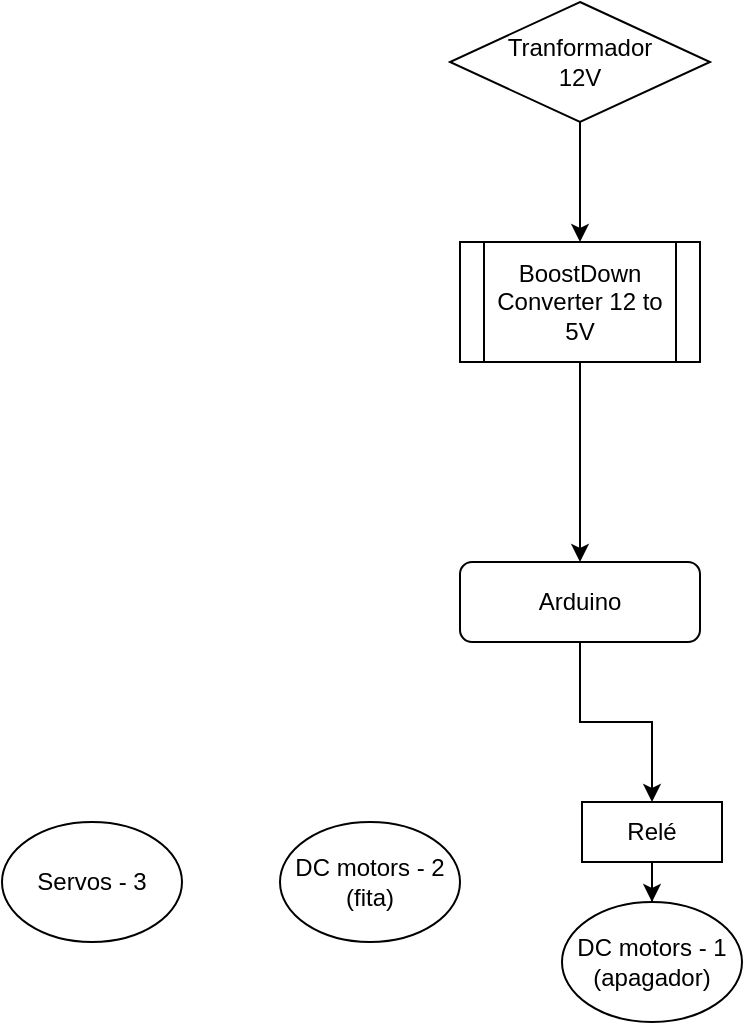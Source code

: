 <mxfile version="21.0.8" type="github">
  <diagram id="C5RBs43oDa-KdzZeNtuy" name="Page-1">
    <mxGraphModel dx="1434" dy="756" grid="1" gridSize="10" guides="1" tooltips="1" connect="1" arrows="1" fold="1" page="1" pageScale="1" pageWidth="827" pageHeight="1169" math="0" shadow="0">
      <root>
        <mxCell id="WIyWlLk6GJQsqaUBKTNV-0" />
        <mxCell id="WIyWlLk6GJQsqaUBKTNV-1" parent="WIyWlLk6GJQsqaUBKTNV-0" />
        <mxCell id="rxbA8oqwe8ahJq8Qh0FR-11" style="edgeStyle=orthogonalEdgeStyle;rounded=0;orthogonalLoop=1;jettySize=auto;html=1;entryX=0.5;entryY=0;entryDx=0;entryDy=0;" edge="1" parent="WIyWlLk6GJQsqaUBKTNV-1" source="WIyWlLk6GJQsqaUBKTNV-3" target="rxbA8oqwe8ahJq8Qh0FR-8">
          <mxGeometry relative="1" as="geometry" />
        </mxCell>
        <mxCell id="WIyWlLk6GJQsqaUBKTNV-3" value="Arduino&lt;br&gt;" style="rounded=1;whiteSpace=wrap;html=1;fontSize=12;glass=0;strokeWidth=1;shadow=0;" parent="WIyWlLk6GJQsqaUBKTNV-1" vertex="1">
          <mxGeometry x="289" y="340" width="120" height="40" as="geometry" />
        </mxCell>
        <mxCell id="rxbA8oqwe8ahJq8Qh0FR-3" style="edgeStyle=orthogonalEdgeStyle;rounded=0;orthogonalLoop=1;jettySize=auto;html=1;entryX=0.5;entryY=0;entryDx=0;entryDy=0;" edge="1" parent="WIyWlLk6GJQsqaUBKTNV-1" source="rxbA8oqwe8ahJq8Qh0FR-1" target="rxbA8oqwe8ahJq8Qh0FR-2">
          <mxGeometry relative="1" as="geometry" />
        </mxCell>
        <mxCell id="rxbA8oqwe8ahJq8Qh0FR-1" value="Tranformador&lt;br&gt;12V" style="rhombus;whiteSpace=wrap;html=1;" vertex="1" parent="WIyWlLk6GJQsqaUBKTNV-1">
          <mxGeometry x="284" y="60" width="130" height="60" as="geometry" />
        </mxCell>
        <mxCell id="rxbA8oqwe8ahJq8Qh0FR-4" style="edgeStyle=orthogonalEdgeStyle;rounded=0;orthogonalLoop=1;jettySize=auto;html=1;entryX=0.5;entryY=0;entryDx=0;entryDy=0;" edge="1" parent="WIyWlLk6GJQsqaUBKTNV-1" source="rxbA8oqwe8ahJq8Qh0FR-2" target="WIyWlLk6GJQsqaUBKTNV-3">
          <mxGeometry relative="1" as="geometry" />
        </mxCell>
        <mxCell id="rxbA8oqwe8ahJq8Qh0FR-2" value="BoostDown&lt;br&gt;Converter 12 to 5V" style="shape=process;whiteSpace=wrap;html=1;backgroundOutline=1;rotation=0;" vertex="1" parent="WIyWlLk6GJQsqaUBKTNV-1">
          <mxGeometry x="289" y="180" width="120" height="60" as="geometry" />
        </mxCell>
        <mxCell id="rxbA8oqwe8ahJq8Qh0FR-5" value="Servos - 3" style="ellipse;whiteSpace=wrap;html=1;" vertex="1" parent="WIyWlLk6GJQsqaUBKTNV-1">
          <mxGeometry x="60" y="470" width="90" height="60" as="geometry" />
        </mxCell>
        <mxCell id="rxbA8oqwe8ahJq8Qh0FR-6" value="DC motors - 2&lt;br&gt;(fita)" style="ellipse;whiteSpace=wrap;html=1;" vertex="1" parent="WIyWlLk6GJQsqaUBKTNV-1">
          <mxGeometry x="199" y="470" width="90" height="60" as="geometry" />
        </mxCell>
        <mxCell id="rxbA8oqwe8ahJq8Qh0FR-7" value="DC motors - 1&lt;br&gt;(apagador)" style="ellipse;whiteSpace=wrap;html=1;" vertex="1" parent="WIyWlLk6GJQsqaUBKTNV-1">
          <mxGeometry x="340" y="510" width="90" height="60" as="geometry" />
        </mxCell>
        <mxCell id="rxbA8oqwe8ahJq8Qh0FR-10" style="edgeStyle=orthogonalEdgeStyle;rounded=0;orthogonalLoop=1;jettySize=auto;html=1;entryX=0.5;entryY=0;entryDx=0;entryDy=0;" edge="1" parent="WIyWlLk6GJQsqaUBKTNV-1" source="rxbA8oqwe8ahJq8Qh0FR-8" target="rxbA8oqwe8ahJq8Qh0FR-7">
          <mxGeometry relative="1" as="geometry" />
        </mxCell>
        <mxCell id="rxbA8oqwe8ahJq8Qh0FR-8" value="Relé" style="rounded=0;whiteSpace=wrap;html=1;" vertex="1" parent="WIyWlLk6GJQsqaUBKTNV-1">
          <mxGeometry x="350" y="460" width="70" height="30" as="geometry" />
        </mxCell>
      </root>
    </mxGraphModel>
  </diagram>
</mxfile>

